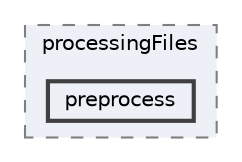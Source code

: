 digraph "preprocess"
{
 // LATEX_PDF_SIZE
  bgcolor="transparent";
  edge [fontname=Helvetica,fontsize=10,labelfontname=Helvetica,labelfontsize=10];
  node [fontname=Helvetica,fontsize=10,shape=box,height=0.2,width=0.4];
  compound=true
  subgraph clusterdir_b57893dd221f48a2016e82a0c2022048 {
    graph [ bgcolor="#edf0f7", pencolor="grey50", label="processingFiles", fontname=Helvetica,fontsize=10 style="filled,dashed", URL="dir_b57893dd221f48a2016e82a0c2022048.html",tooltip=""]
  dir_5999c482397eda47dc96feec36399914 [label="preprocess", fillcolor="#edf0f7", color="grey25", style="filled,bold", URL="dir_5999c482397eda47dc96feec36399914.html",tooltip=""];
  }
}
